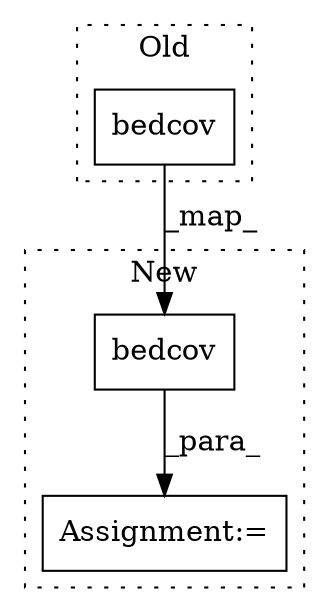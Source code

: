 digraph G {
subgraph cluster0 {
1 [label="bedcov" a="32" s="6306,6341" l="7,1" shape="box"];
label = "Old";
style="dotted";
}
subgraph cluster1 {
2 [label="bedcov" a="32" s="6351,6386" l="7,1" shape="box"];
3 [label="Assignment:=" a="7" s="7215" l="1" shape="box"];
label = "New";
style="dotted";
}
1 -> 2 [label="_map_"];
2 -> 3 [label="_para_"];
}